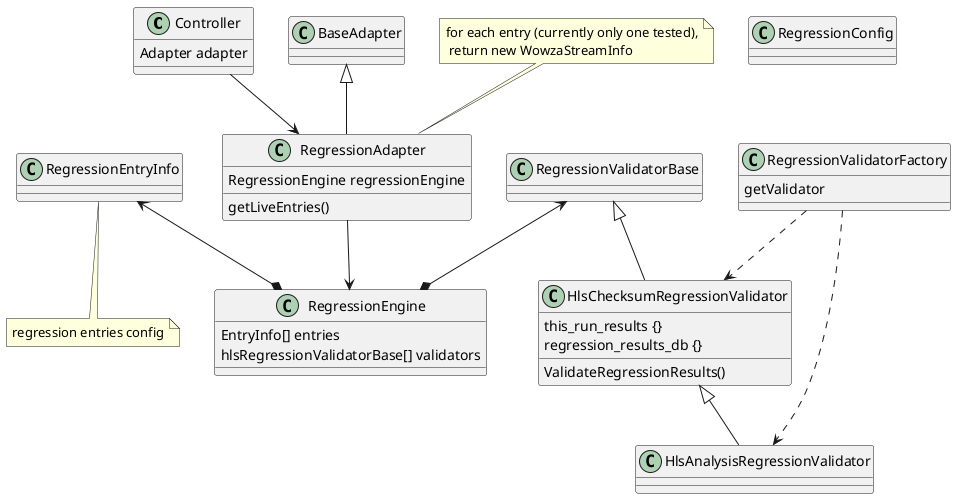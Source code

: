 @startuml


class Controller {
Adapter adapter
}

class BaseAdapter {

}

class RegressionAdapter {
   RegressionEngine regressionEngine
   getLiveEntries()
}
note top: for each entry (currently only one tested),\n return new WowzaStreamInfo

class RegressionEngine {
 EntryInfo[] entries
 hlsRegressionValidatorBase[] validators
}

class RegressionEntryInfo {

}

note bottom: regression entries config

class HlsChecksumRegressionValidator {
     this_run_results {}
     regression_results_db {}
     ValidateRegressionResults()
}

class RegressionConfig {

}

class RegressionValidatorFactory {
    getValidator
}

class RegressionValidatorBase {

}

class  HlsAnalysisRegressionValidator {

}

Controller --> RegressionAdapter
BaseAdapter <|-- RegressionAdapter
RegressionAdapter --> RegressionEngine
RegressionValidatorBase <|-- HlsChecksumRegressionValidator
HlsChecksumRegressionValidator <|-- HlsAnalysisRegressionValidator
RegressionEntryInfo <--* RegressionEngine
RegressionValidatorBase <--* RegressionEngine
RegressionValidatorFactory ..> HlsChecksumRegressionValidator
RegressionValidatorFactory ..> HlsAnalysisRegressionValidator


@enduml